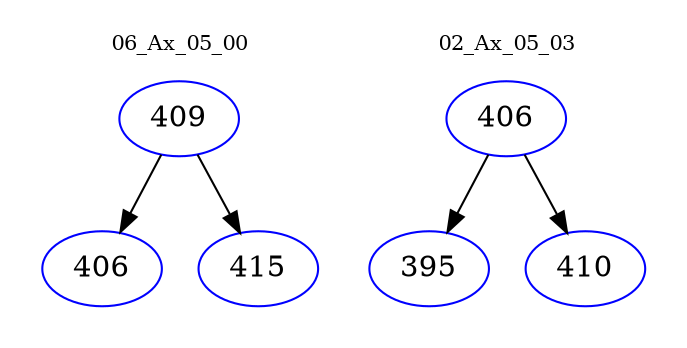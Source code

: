 digraph{
subgraph cluster_0 {
color = white
label = "06_Ax_05_00";
fontsize=10;
T0_409 [label="409", color="blue"]
T0_409 -> T0_406 [color="black"]
T0_406 [label="406", color="blue"]
T0_409 -> T0_415 [color="black"]
T0_415 [label="415", color="blue"]
}
subgraph cluster_1 {
color = white
label = "02_Ax_05_03";
fontsize=10;
T1_406 [label="406", color="blue"]
T1_406 -> T1_395 [color="black"]
T1_395 [label="395", color="blue"]
T1_406 -> T1_410 [color="black"]
T1_410 [label="410", color="blue"]
}
}
